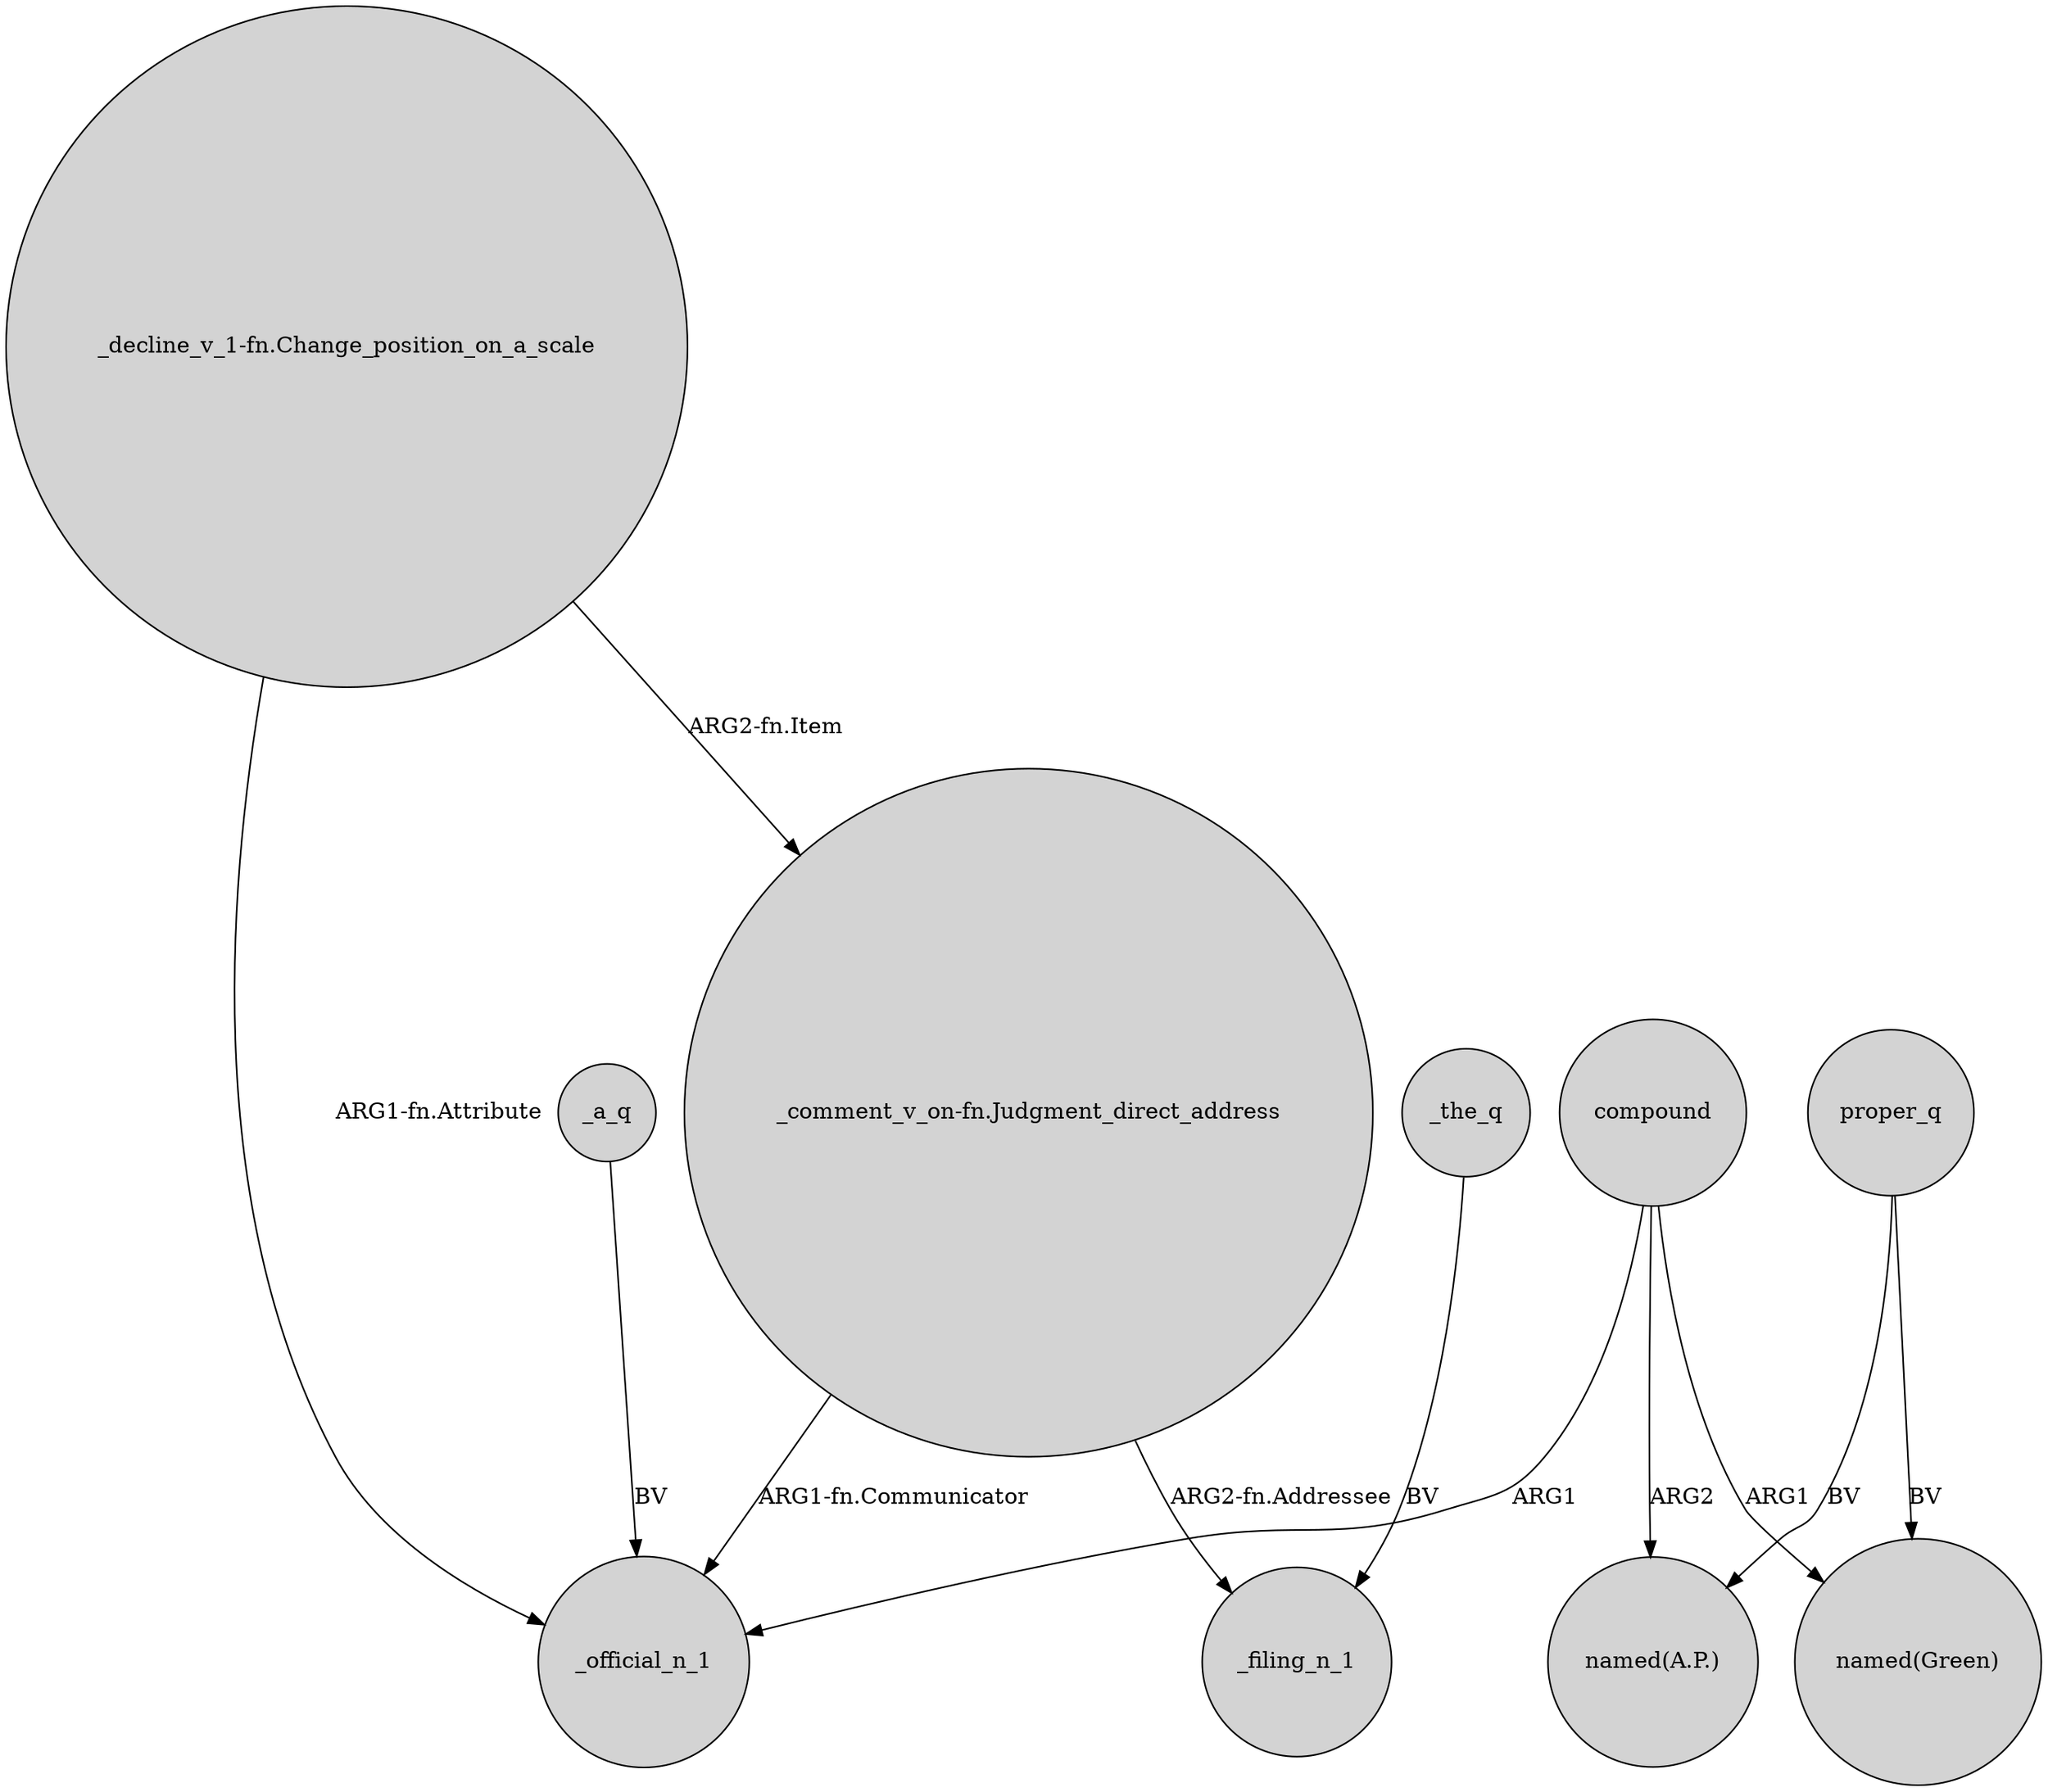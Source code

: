 digraph {
	node [shape=circle style=filled]
	"_comment_v_on-fn.Judgment_direct_address" -> _official_n_1 [label="ARG1-fn.Communicator"]
	"_decline_v_1-fn.Change_position_on_a_scale" -> "_comment_v_on-fn.Judgment_direct_address" [label="ARG2-fn.Item"]
	proper_q -> "named(A.P.)" [label=BV]
	compound -> "named(A.P.)" [label=ARG2]
	compound -> _official_n_1 [label=ARG1]
	_the_q -> _filing_n_1 [label=BV]
	_a_q -> _official_n_1 [label=BV]
	"_decline_v_1-fn.Change_position_on_a_scale" -> _official_n_1 [label="ARG1-fn.Attribute"]
	proper_q -> "named(Green)" [label=BV]
	compound -> "named(Green)" [label=ARG1]
	"_comment_v_on-fn.Judgment_direct_address" -> _filing_n_1 [label="ARG2-fn.Addressee"]
}
